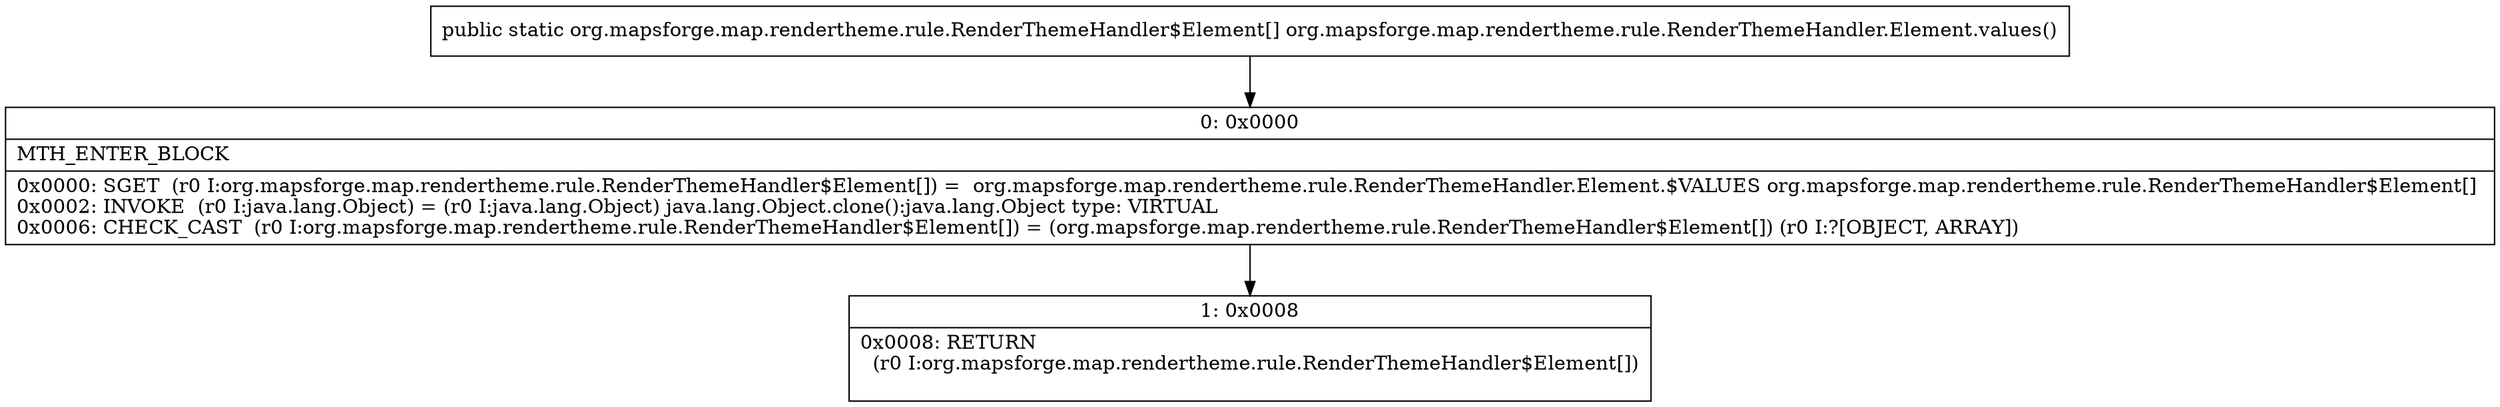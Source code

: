 digraph "CFG fororg.mapsforge.map.rendertheme.rule.RenderThemeHandler.Element.values()[Lorg\/mapsforge\/map\/rendertheme\/rule\/RenderThemeHandler$Element;" {
Node_0 [shape=record,label="{0\:\ 0x0000|MTH_ENTER_BLOCK\l|0x0000: SGET  (r0 I:org.mapsforge.map.rendertheme.rule.RenderThemeHandler$Element[]) =  org.mapsforge.map.rendertheme.rule.RenderThemeHandler.Element.$VALUES org.mapsforge.map.rendertheme.rule.RenderThemeHandler$Element[] \l0x0002: INVOKE  (r0 I:java.lang.Object) = (r0 I:java.lang.Object) java.lang.Object.clone():java.lang.Object type: VIRTUAL \l0x0006: CHECK_CAST  (r0 I:org.mapsforge.map.rendertheme.rule.RenderThemeHandler$Element[]) = (org.mapsforge.map.rendertheme.rule.RenderThemeHandler$Element[]) (r0 I:?[OBJECT, ARRAY]) \l}"];
Node_1 [shape=record,label="{1\:\ 0x0008|0x0008: RETURN  \l  (r0 I:org.mapsforge.map.rendertheme.rule.RenderThemeHandler$Element[])\l \l}"];
MethodNode[shape=record,label="{public static org.mapsforge.map.rendertheme.rule.RenderThemeHandler$Element[] org.mapsforge.map.rendertheme.rule.RenderThemeHandler.Element.values() }"];
MethodNode -> Node_0;
Node_0 -> Node_1;
}

